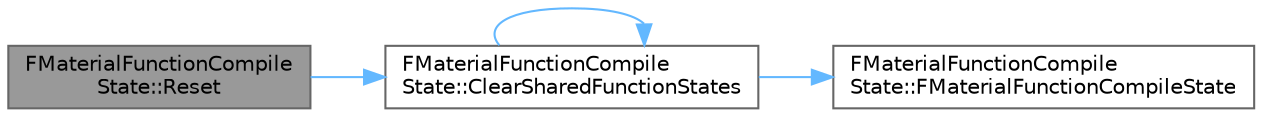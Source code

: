 digraph "FMaterialFunctionCompileState::Reset"
{
 // INTERACTIVE_SVG=YES
 // LATEX_PDF_SIZE
  bgcolor="transparent";
  edge [fontname=Helvetica,fontsize=10,labelfontname=Helvetica,labelfontsize=10];
  node [fontname=Helvetica,fontsize=10,shape=box,height=0.2,width=0.4];
  rankdir="LR";
  Node1 [id="Node000001",label="FMaterialFunctionCompile\lState::Reset",height=0.2,width=0.4,color="gray40", fillcolor="grey60", style="filled", fontcolor="black",tooltip=" "];
  Node1 -> Node2 [id="edge1_Node000001_Node000002",color="steelblue1",style="solid",tooltip=" "];
  Node2 [id="Node000002",label="FMaterialFunctionCompile\lState::ClearSharedFunctionStates",height=0.2,width=0.4,color="grey40", fillcolor="white", style="filled",URL="$d0/d4b/classFMaterialFunctionCompileState.html#a1e753efc70feaa17ecc9cc67f458ea56",tooltip=" "];
  Node2 -> Node3 [id="edge2_Node000002_Node000003",color="steelblue1",style="solid",tooltip=" "];
  Node3 [id="Node000003",label="FMaterialFunctionCompile\lState::FMaterialFunctionCompileState",height=0.2,width=0.4,color="grey40", fillcolor="white", style="filled",URL="$d0/d4b/classFMaterialFunctionCompileState.html#abe2ae42fe207ff30a9f9472405fd2601",tooltip=" "];
  Node2 -> Node2 [id="edge3_Node000002_Node000002",color="steelblue1",style="solid",tooltip=" "];
}

